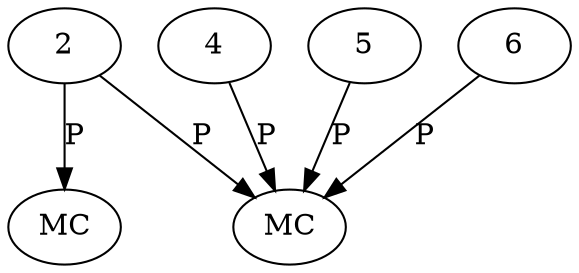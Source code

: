 digraph "AUG" {

  1 [ label="MC" s="clone()" t="ArrayUtils" l="2967" ];
  2 [ t="int[]" n="array2" ];
  3 [ label="MC" s="arraycopy()" t="System" l="2971" ];
  4 [ t="int" v="0" ];
  5 [ t="int" v="0" ];
  6 [ t="int" v="0" ];
  2 -> 1 [ label="P" ];
  4 -> 3 [ label="P" ];
  2 -> 3 [ label="P" ];
  5 -> 3 [ label="P" ];
  6 -> 3 [ label="P" ];
}
